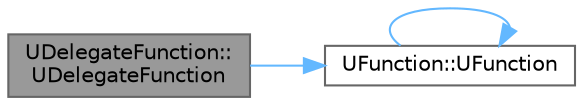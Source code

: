 digraph "UDelegateFunction::UDelegateFunction"
{
 // INTERACTIVE_SVG=YES
 // LATEX_PDF_SIZE
  bgcolor="transparent";
  edge [fontname=Helvetica,fontsize=10,labelfontname=Helvetica,labelfontsize=10];
  node [fontname=Helvetica,fontsize=10,shape=box,height=0.2,width=0.4];
  rankdir="LR";
  Node1 [id="Node000001",label="UDelegateFunction::\lUDelegateFunction",height=0.2,width=0.4,color="gray40", fillcolor="grey60", style="filled", fontcolor="black",tooltip=" "];
  Node1 -> Node2 [id="edge1_Node000001_Node000002",color="steelblue1",style="solid",tooltip=" "];
  Node2 [id="Node000002",label="UFunction::UFunction",height=0.2,width=0.4,color="grey40", fillcolor="white", style="filled",URL="$d7/d70/classUFunction.html#a087d673cd91b452be3c6aa034c9c6172",tooltip=" "];
  Node2 -> Node2 [id="edge2_Node000002_Node000002",color="steelblue1",style="solid",tooltip=" "];
}
